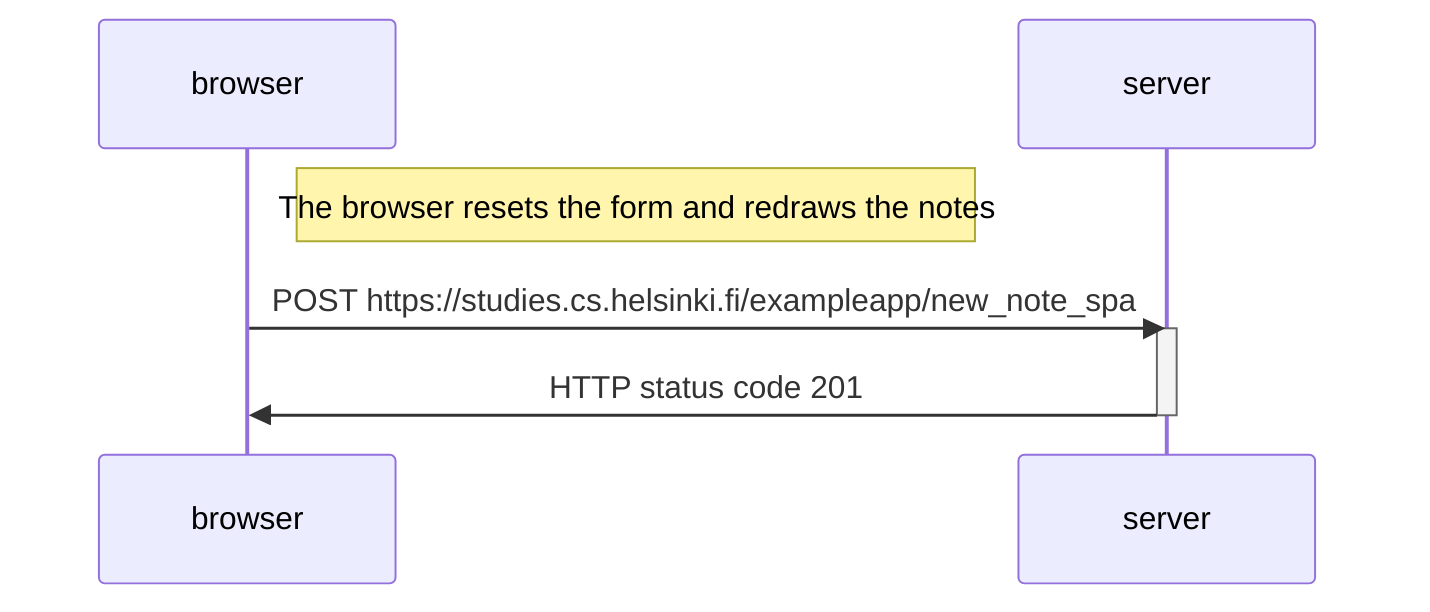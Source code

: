 sequenceDiagram
    participant browser
    participant server

    note right of browser: The browser resets the form and redraws the notes

    browser ->> server: POST https://studies.cs.helsinki.fi/exampleapp/new_note_spa
    activate server
    server ->> browser: HTTP status code 201
    deactivate server